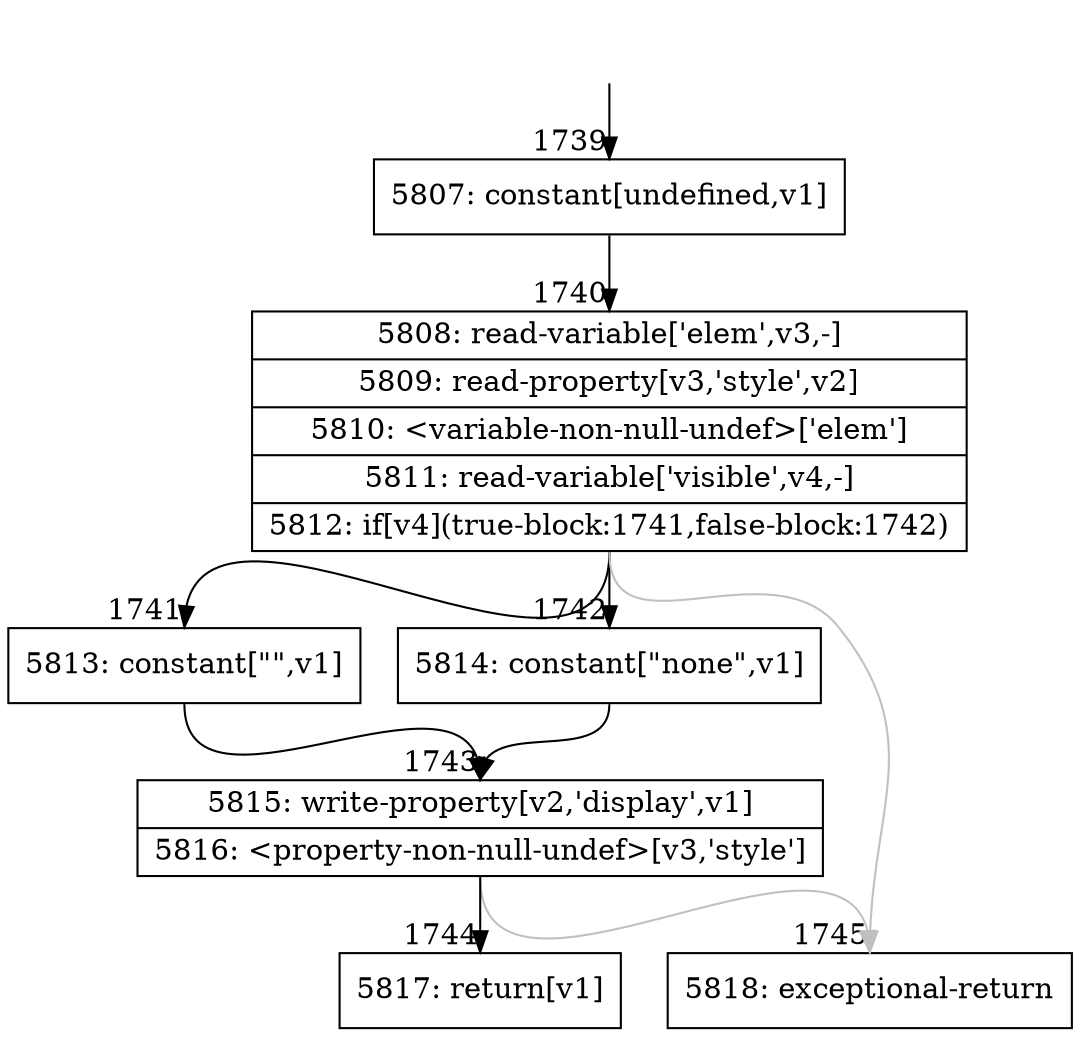 digraph {
rankdir="TD"
BB_entry142[shape=none,label=""];
BB_entry142 -> BB1739 [tailport=s, headport=n, headlabel="    1739"]
BB1739 [shape=record label="{5807: constant[undefined,v1]}" ] 
BB1739 -> BB1740 [tailport=s, headport=n, headlabel="      1740"]
BB1740 [shape=record label="{5808: read-variable['elem',v3,-]|5809: read-property[v3,'style',v2]|5810: \<variable-non-null-undef\>['elem']|5811: read-variable['visible',v4,-]|5812: if[v4](true-block:1741,false-block:1742)}" ] 
BB1740 -> BB1741 [tailport=s, headport=n, headlabel="      1741"]
BB1740 -> BB1742 [tailport=s, headport=n, headlabel="      1742"]
BB1740 -> BB1745 [tailport=s, headport=n, color=gray, headlabel="      1745"]
BB1741 [shape=record label="{5813: constant[\"\",v1]}" ] 
BB1741 -> BB1743 [tailport=s, headport=n, headlabel="      1743"]
BB1742 [shape=record label="{5814: constant[\"none\",v1]}" ] 
BB1742 -> BB1743 [tailport=s, headport=n]
BB1743 [shape=record label="{5815: write-property[v2,'display',v1]|5816: \<property-non-null-undef\>[v3,'style']}" ] 
BB1743 -> BB1744 [tailport=s, headport=n, headlabel="      1744"]
BB1743 -> BB1745 [tailport=s, headport=n, color=gray]
BB1744 [shape=record label="{5817: return[v1]}" ] 
BB1745 [shape=record label="{5818: exceptional-return}" ] 
//#$~ 1547
}
